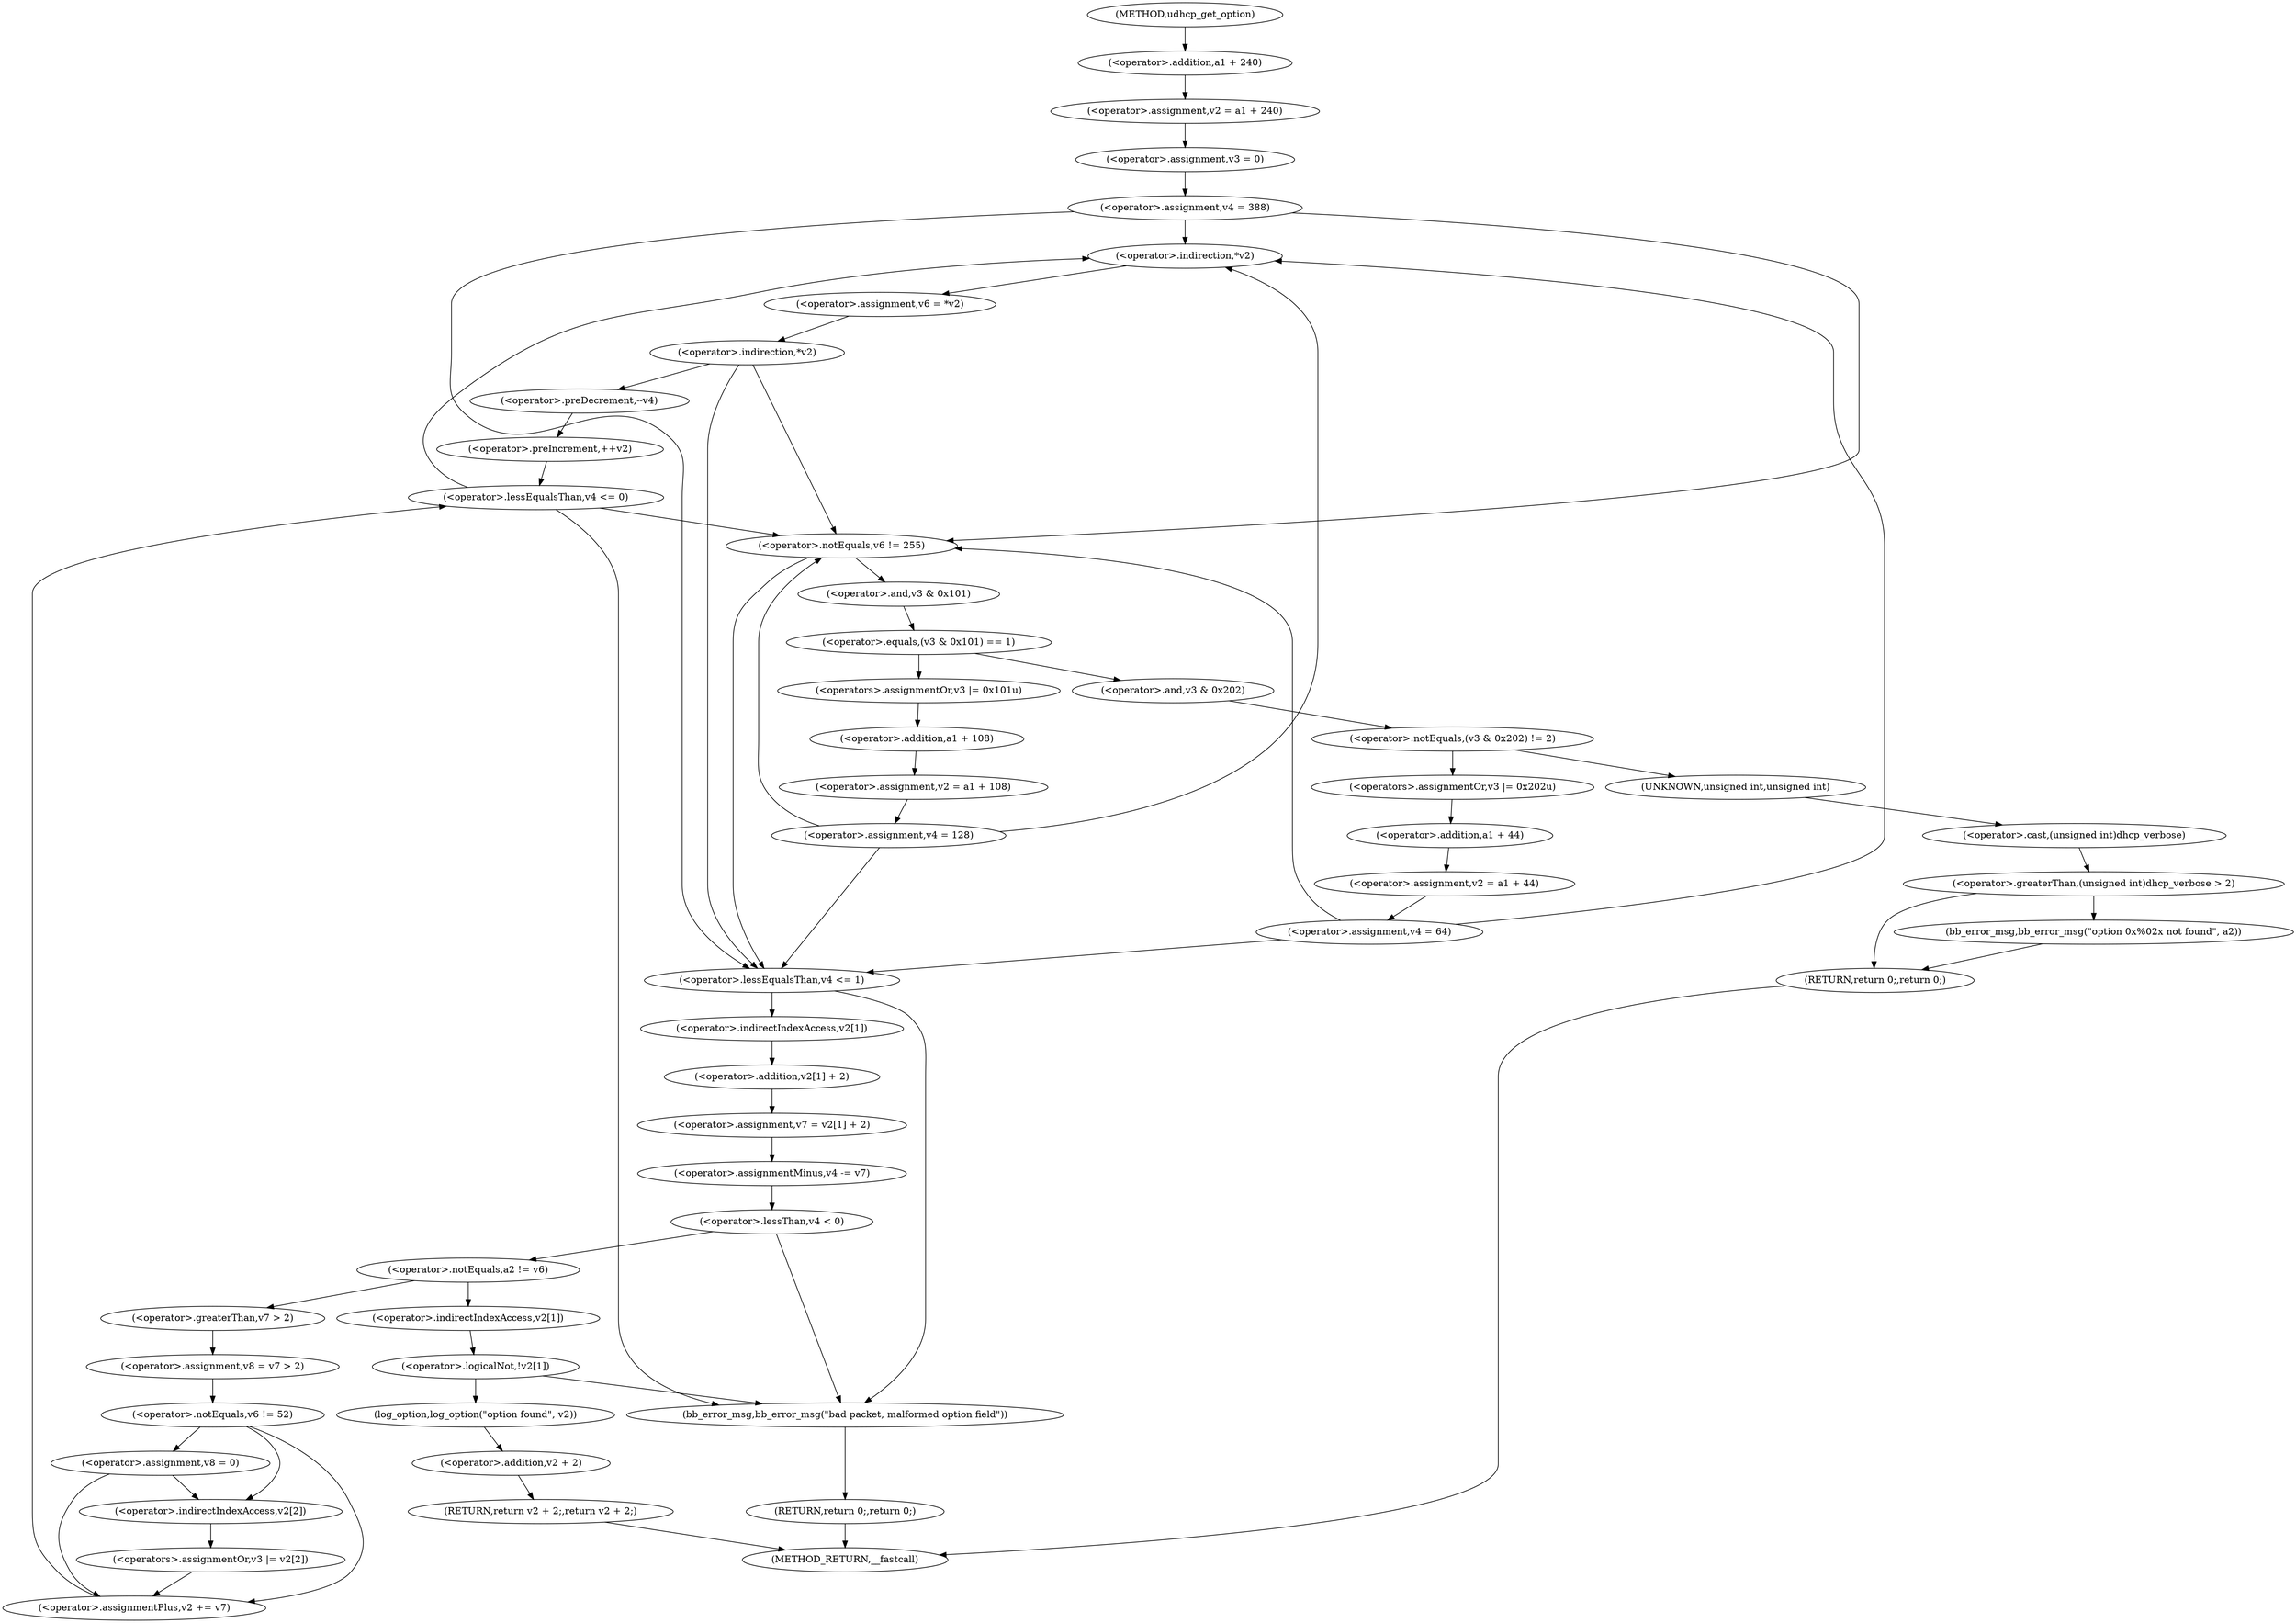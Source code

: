digraph udhcp_get_option {  
"1000117" [label = "(<operator>.assignment,v2 = a1 + 240)" ]
"1000119" [label = "(<operator>.addition,a1 + 240)" ]
"1000122" [label = "(<operator>.assignment,v3 = 0)" ]
"1000125" [label = "(<operator>.assignment,v4 = 388)" ]
"1000134" [label = "(<operator>.assignment,v6 = *v2)" ]
"1000136" [label = "(<operator>.indirection,*v2)" ]
"1000139" [label = "(<operator>.indirection,*v2)" ]
"1000142" [label = "(<operator>.preDecrement,--v4)" ]
"1000144" [label = "(<operator>.preIncrement,++v2)" ]
"1000148" [label = "(<operator>.lessEqualsThan,v4 <= 0)" ]
"1000153" [label = "(<operator>.notEquals,v6 != 255)" ]
"1000158" [label = "(<operator>.equals,(v3 & 0x101) == 1)" ]
"1000159" [label = "(<operator>.and,v3 & 0x101)" ]
"1000164" [label = "(<operators>.assignmentOr,v3 |= 0x101u)" ]
"1000167" [label = "(<operator>.assignment,v2 = a1 + 108)" ]
"1000169" [label = "(<operator>.addition,a1 + 108)" ]
"1000172" [label = "(<operator>.assignment,v4 = 128)" ]
"1000178" [label = "(<operator>.notEquals,(v3 & 0x202) != 2)" ]
"1000179" [label = "(<operator>.and,v3 & 0x202)" ]
"1000185" [label = "(<operator>.greaterThan,(unsigned int)dhcp_verbose > 2)" ]
"1000186" [label = "(<operator>.cast,(unsigned int)dhcp_verbose)" ]
"1000187" [label = "(UNKNOWN,unsigned int,unsigned int)" ]
"1000190" [label = "(bb_error_msg,bb_error_msg(\"option 0x%02x not found\", a2))" ]
"1000193" [label = "(RETURN,return 0;,return 0;)" ]
"1000195" [label = "(<operators>.assignmentOr,v3 |= 0x202u)" ]
"1000198" [label = "(<operator>.assignment,v2 = a1 + 44)" ]
"1000200" [label = "(<operator>.addition,a1 + 44)" ]
"1000203" [label = "(<operator>.assignment,v4 = 64)" ]
"1000207" [label = "(<operator>.lessEqualsThan,v4 <= 1)" ]
"1000211" [label = "(<operator>.assignment,v7 = v2[1] + 2)" ]
"1000213" [label = "(<operator>.addition,v2[1] + 2)" ]
"1000214" [label = "(<operator>.indirectIndexAccess,v2[1])" ]
"1000218" [label = "(<operator>.assignmentMinus,v4 -= v7)" ]
"1000222" [label = "(<operator>.lessThan,v4 < 0)" ]
"1000227" [label = "(<operator>.notEquals,a2 != v6)" ]
"1000231" [label = "(<operator>.assignment,v8 = v7 > 2)" ]
"1000233" [label = "(<operator>.greaterThan,v7 > 2)" ]
"1000237" [label = "(<operator>.notEquals,v6 != 52)" ]
"1000240" [label = "(<operator>.assignment,v8 = 0)" ]
"1000245" [label = "(<operators>.assignmentOr,v3 |= v2[2])" ]
"1000247" [label = "(<operator>.indirectIndexAccess,v2[2])" ]
"1000250" [label = "(<operator>.assignmentPlus,v2 += v7)" ]
"1000255" [label = "(<operator>.logicalNot,!v2[1])" ]
"1000256" [label = "(<operator>.indirectIndexAccess,v2[1])" ]
"1000261" [label = "(bb_error_msg,bb_error_msg(\"bad packet, malformed option field\"))" ]
"1000263" [label = "(RETURN,return 0;,return 0;)" ]
"1000265" [label = "(log_option,log_option(\"option found\", v2))" ]
"1000268" [label = "(RETURN,return v2 + 2;,return v2 + 2;)" ]
"1000269" [label = "(<operator>.addition,v2 + 2)" ]
"1000107" [label = "(METHOD,udhcp_get_option)" ]
"1000272" [label = "(METHOD_RETURN,__fastcall)" ]
  "1000117" -> "1000122" 
  "1000119" -> "1000117" 
  "1000122" -> "1000125" 
  "1000125" -> "1000136" 
  "1000125" -> "1000153" 
  "1000125" -> "1000207" 
  "1000134" -> "1000139" 
  "1000136" -> "1000134" 
  "1000139" -> "1000153" 
  "1000139" -> "1000207" 
  "1000139" -> "1000142" 
  "1000142" -> "1000144" 
  "1000144" -> "1000148" 
  "1000148" -> "1000136" 
  "1000148" -> "1000153" 
  "1000148" -> "1000261" 
  "1000153" -> "1000207" 
  "1000153" -> "1000159" 
  "1000158" -> "1000164" 
  "1000158" -> "1000179" 
  "1000159" -> "1000158" 
  "1000164" -> "1000169" 
  "1000167" -> "1000172" 
  "1000169" -> "1000167" 
  "1000172" -> "1000136" 
  "1000172" -> "1000153" 
  "1000172" -> "1000207" 
  "1000178" -> "1000187" 
  "1000178" -> "1000195" 
  "1000179" -> "1000178" 
  "1000185" -> "1000190" 
  "1000185" -> "1000193" 
  "1000186" -> "1000185" 
  "1000187" -> "1000186" 
  "1000190" -> "1000193" 
  "1000193" -> "1000272" 
  "1000195" -> "1000200" 
  "1000198" -> "1000203" 
  "1000200" -> "1000198" 
  "1000203" -> "1000136" 
  "1000203" -> "1000153" 
  "1000203" -> "1000207" 
  "1000207" -> "1000261" 
  "1000207" -> "1000214" 
  "1000211" -> "1000218" 
  "1000213" -> "1000211" 
  "1000214" -> "1000213" 
  "1000218" -> "1000222" 
  "1000222" -> "1000261" 
  "1000222" -> "1000227" 
  "1000227" -> "1000233" 
  "1000227" -> "1000256" 
  "1000231" -> "1000237" 
  "1000233" -> "1000231" 
  "1000237" -> "1000240" 
  "1000237" -> "1000247" 
  "1000237" -> "1000250" 
  "1000240" -> "1000247" 
  "1000240" -> "1000250" 
  "1000245" -> "1000250" 
  "1000247" -> "1000245" 
  "1000250" -> "1000148" 
  "1000255" -> "1000261" 
  "1000255" -> "1000265" 
  "1000256" -> "1000255" 
  "1000261" -> "1000263" 
  "1000263" -> "1000272" 
  "1000265" -> "1000269" 
  "1000268" -> "1000272" 
  "1000269" -> "1000268" 
  "1000107" -> "1000119" 
}
